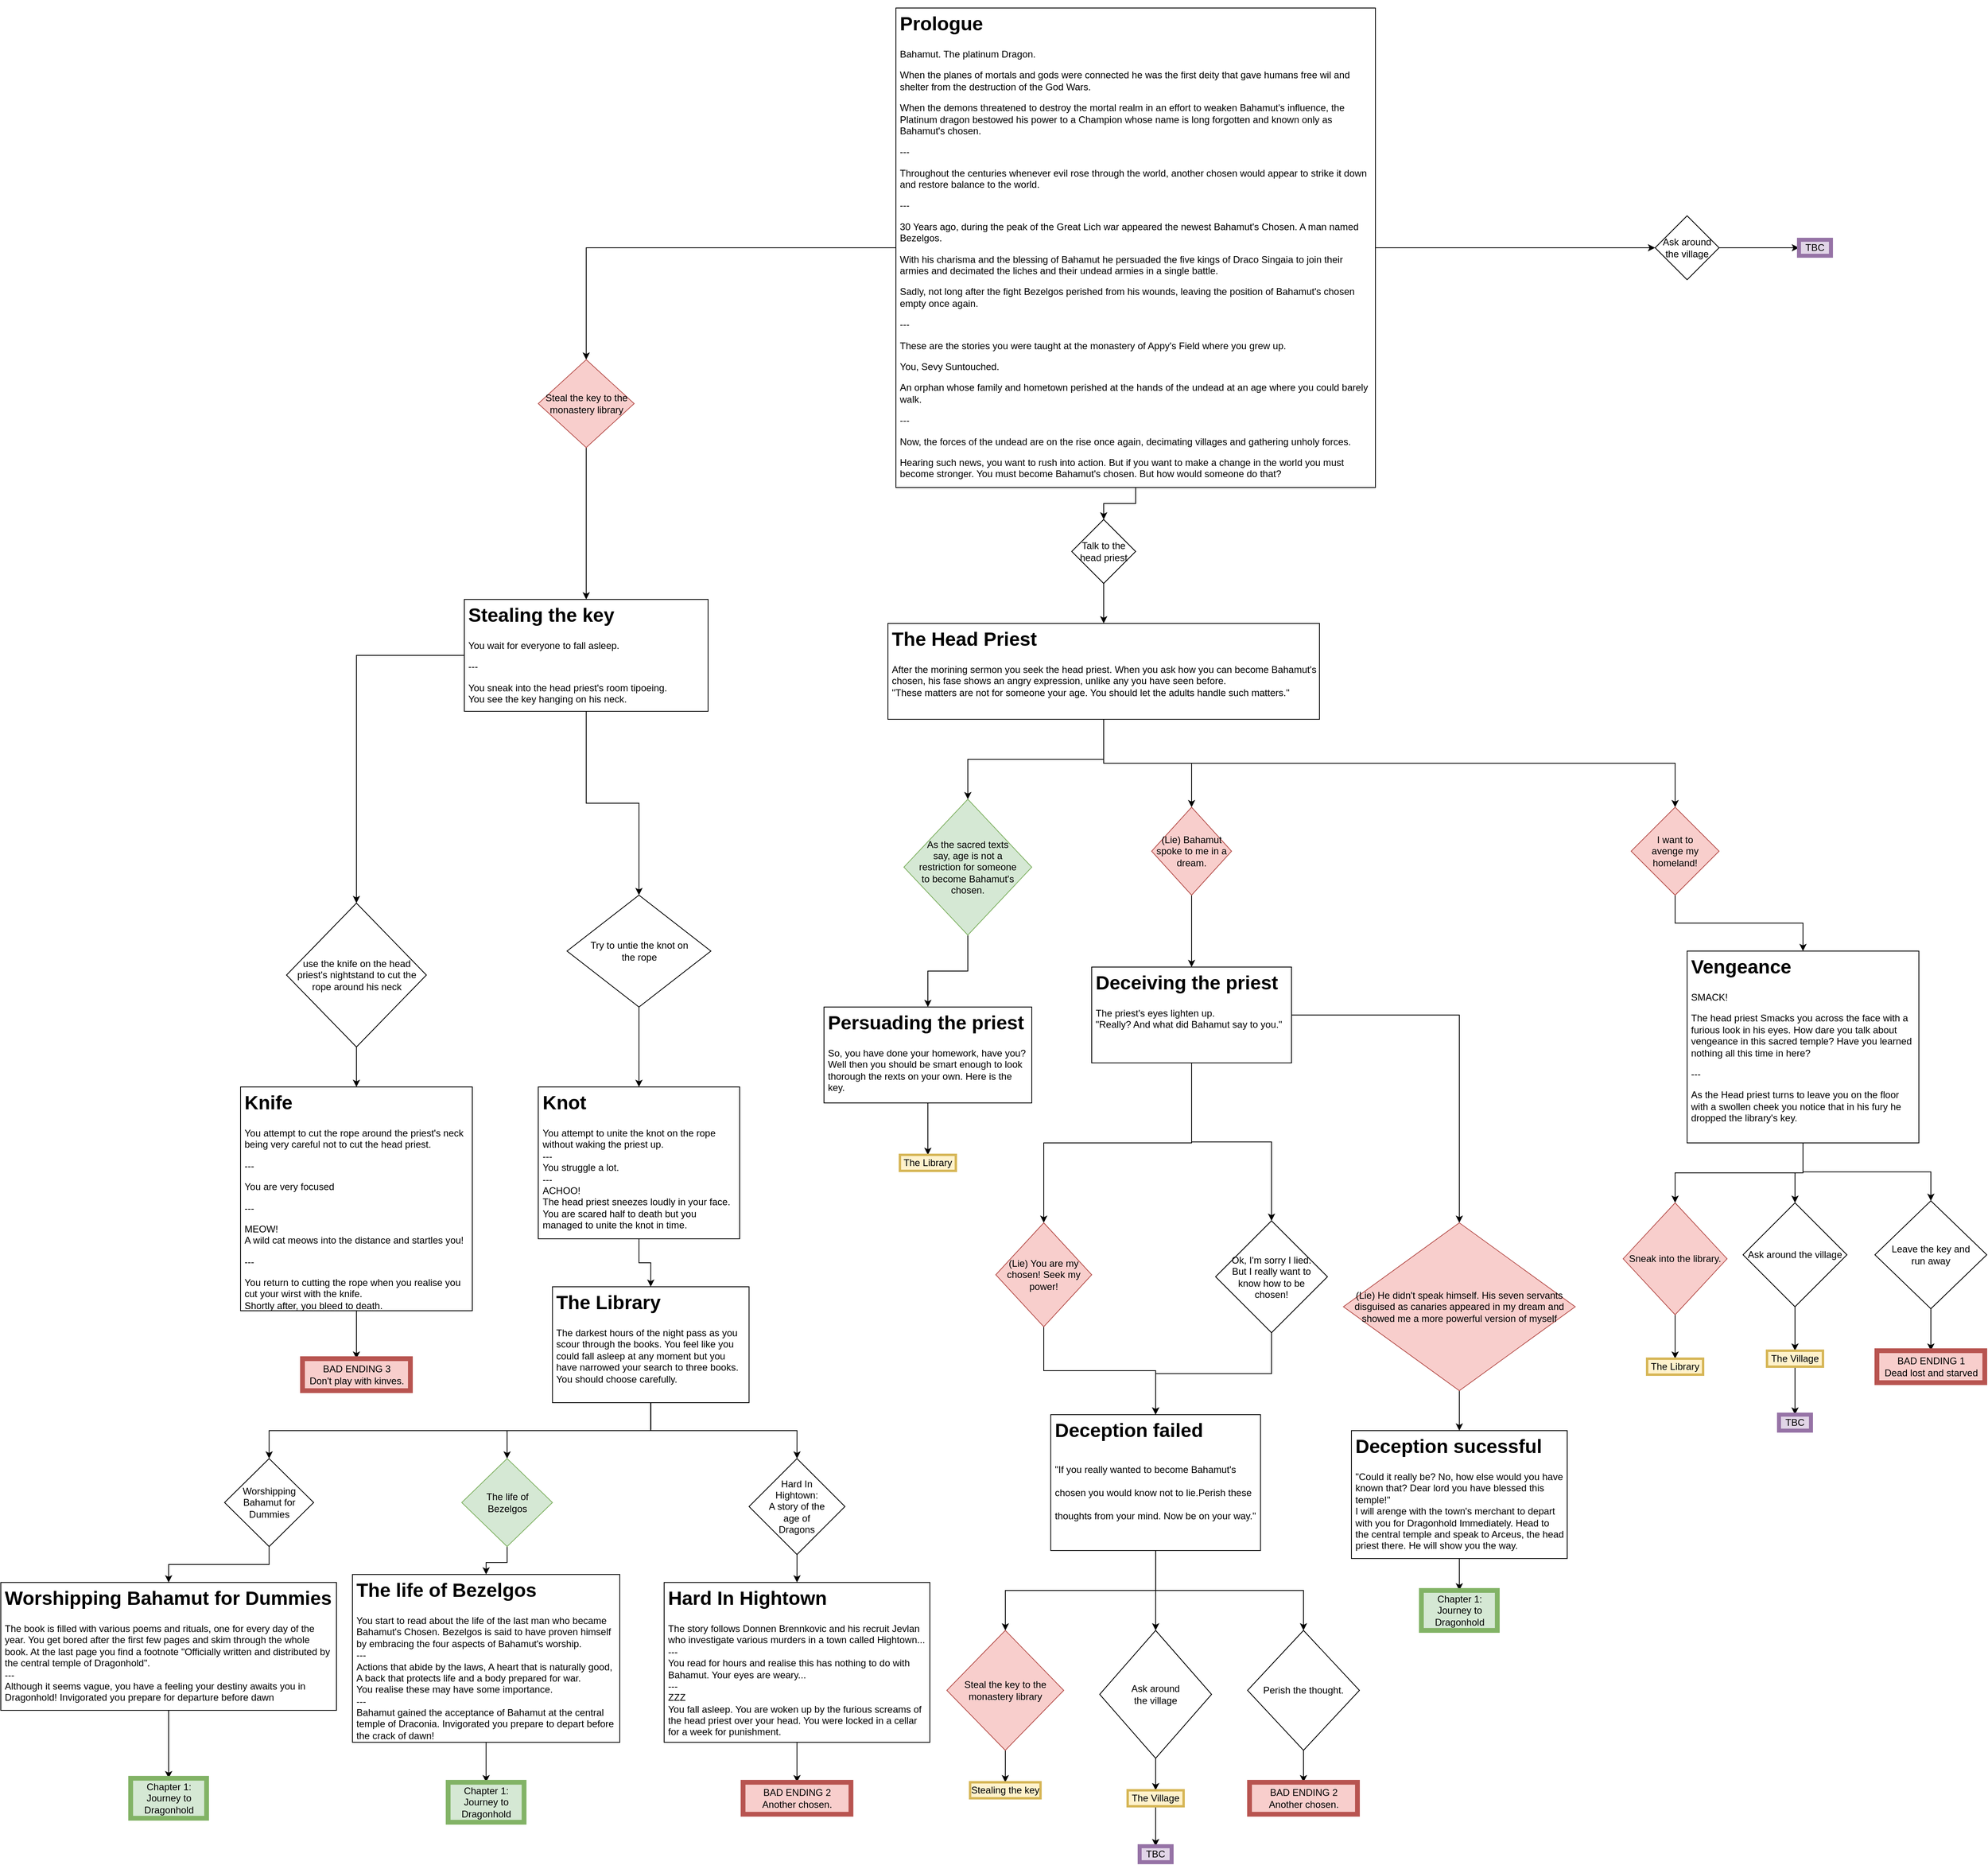 <mxfile version="13.10.0" type="device"><diagram id="CCdPkwgrpcnY7RViq2io" name="Page-1"><mxGraphModel dx="3122" dy="802" grid="1" gridSize="10" guides="1" tooltips="1" connect="1" arrows="1" fold="1" page="1" pageScale="1" pageWidth="850" pageHeight="1100" math="0" shadow="0"><root><mxCell id="0"/><mxCell id="1" parent="0"/><mxCell id="814GJW47qgLknbpzCBV7-6" style="edgeStyle=orthogonalEdgeStyle;rounded=0;orthogonalLoop=1;jettySize=auto;html=1;entryX=0.5;entryY=0;entryDx=0;entryDy=0;" edge="1" parent="1" source="814GJW47qgLknbpzCBV7-1" target="814GJW47qgLknbpzCBV7-3"><mxGeometry relative="1" as="geometry"/></mxCell><mxCell id="814GJW47qgLknbpzCBV7-20" style="edgeStyle=orthogonalEdgeStyle;rounded=0;orthogonalLoop=1;jettySize=auto;html=1;entryX=0.5;entryY=0;entryDx=0;entryDy=0;" edge="1" parent="1" source="814GJW47qgLknbpzCBV7-1" target="814GJW47qgLknbpzCBV7-4"><mxGeometry relative="1" as="geometry"/></mxCell><mxCell id="814GJW47qgLknbpzCBV7-37" style="edgeStyle=orthogonalEdgeStyle;rounded=0;orthogonalLoop=1;jettySize=auto;html=1;entryX=0;entryY=0.5;entryDx=0;entryDy=0;" edge="1" parent="1" source="814GJW47qgLknbpzCBV7-1" target="814GJW47qgLknbpzCBV7-5"><mxGeometry relative="1" as="geometry"/></mxCell><mxCell id="814GJW47qgLknbpzCBV7-1" value="&lt;h1&gt;Prologue&lt;/h1&gt;&lt;p&gt;Bahamut. The platinum Dragon.&lt;/p&gt;&lt;p&gt;When the planes of mortals and gods were connected he was the first deity that gave humans free wil and shelter from the destruction of the God Wars.&lt;/p&gt;&lt;p&gt;When the demons threatened to destroy the mortal realm in an effort to weaken Bahamut's influence, the Platinum dragon bestowed his power to a Champion whose name is long forgotten and known only as Bahamut's chosen.&amp;nbsp;&lt;/p&gt;&lt;p&gt;---&lt;/p&gt;&lt;p&gt;Throughout the centuries whenever evil rose through the world, another chosen would appear to strike it down and restore balance to the world.&lt;br&gt;&lt;/p&gt;&lt;p&gt;---&lt;/p&gt;&lt;p&gt;30 Years ago, during the peak of the Great Lich war appeared the newest Bahamut's Chosen. A man named Bezelgos.&lt;/p&gt;&lt;p&gt;With his charisma and the blessing of Bahamut he persuaded the five kings of Draco Singaia to join their armies and decimated the liches and their undead armies in a single battle.&lt;/p&gt;&lt;p&gt;Sadly, not long after the fight Bezelgos perished from his wounds, leaving the position of Bahamut's chosen empty once again.&lt;/p&gt;&lt;p&gt;---&lt;/p&gt;&lt;p&gt;These are the stories you were taught at the monastery of Appy's Field where you grew up.&lt;/p&gt;&lt;p&gt;You, Sevy Suntouched.&lt;/p&gt;&lt;p&gt;An orphan whose family and hometown perished at the hands of the undead at an age where you could barely walk.&lt;/p&gt;&lt;p&gt;---&lt;/p&gt;&lt;p&gt;Now, the forces of the undead are on the rise once again, decimating villages and gathering unholy forces.&lt;/p&gt;&lt;p&gt;Hearing such news, you want to rush into action. But if you want to make a change in the world you must become stronger. You must become Bahamut's chosen. But how would someone do that?&lt;/p&gt;" style="text;html=1;spacing=5;spacingTop=-20;whiteSpace=wrap;overflow=hidden;rounded=0;strokeColor=#000000;" vertex="1" parent="1"><mxGeometry x="50" y="30" width="600" height="600" as="geometry"/></mxCell><mxCell id="814GJW47qgLknbpzCBV7-12" style="edgeStyle=orthogonalEdgeStyle;rounded=0;orthogonalLoop=1;jettySize=auto;html=1;entryX=0.5;entryY=0;entryDx=0;entryDy=0;" edge="1" parent="1" source="814GJW47qgLknbpzCBV7-2" target="814GJW47qgLknbpzCBV7-9"><mxGeometry relative="1" as="geometry"/></mxCell><mxCell id="814GJW47qgLknbpzCBV7-23" style="edgeStyle=orthogonalEdgeStyle;rounded=0;orthogonalLoop=1;jettySize=auto;html=1;exitX=0.5;exitY=1;exitDx=0;exitDy=0;entryX=0.5;entryY=0;entryDx=0;entryDy=0;" edge="1" parent="1" source="814GJW47qgLknbpzCBV7-2" target="814GJW47qgLknbpzCBV7-11"><mxGeometry relative="1" as="geometry"/></mxCell><mxCell id="814GJW47qgLknbpzCBV7-24" style="edgeStyle=orthogonalEdgeStyle;rounded=0;orthogonalLoop=1;jettySize=auto;html=1;exitX=0.5;exitY=1;exitDx=0;exitDy=0;" edge="1" parent="1" source="814GJW47qgLknbpzCBV7-2" target="814GJW47qgLknbpzCBV7-10"><mxGeometry relative="1" as="geometry"/></mxCell><mxCell id="814GJW47qgLknbpzCBV7-2" value="&lt;h1&gt;The Head Priest&lt;/h1&gt;&lt;p&gt;After the morining sermon you seek the head priest. When you ask how you can become Bahamut's chosen, his fase shows an angry expression, unlike any you have seen before.&lt;br&gt;&quot;These matters are not for someone your age. You should let the adults handle such matters.&quot;&lt;/p&gt;" style="text;html=1;fillColor=none;spacing=5;spacingTop=-20;whiteSpace=wrap;overflow=hidden;rounded=0;strokeColor=#000000;" vertex="1" parent="1"><mxGeometry x="40" y="800" width="540" height="120" as="geometry"/></mxCell><mxCell id="814GJW47qgLknbpzCBV7-7" style="edgeStyle=orthogonalEdgeStyle;rounded=0;orthogonalLoop=1;jettySize=auto;html=1;" edge="1" parent="1" source="814GJW47qgLknbpzCBV7-3" target="814GJW47qgLknbpzCBV7-2"><mxGeometry relative="1" as="geometry"/></mxCell><mxCell id="814GJW47qgLknbpzCBV7-3" value="Talk to the head priest" style="rhombus;whiteSpace=wrap;html=1;strokeColor=#000000;" vertex="1" parent="1"><mxGeometry x="270" y="670" width="80" height="80" as="geometry"/></mxCell><mxCell id="814GJW47qgLknbpzCBV7-47" style="edgeStyle=orthogonalEdgeStyle;rounded=0;orthogonalLoop=1;jettySize=auto;html=1;" edge="1" parent="1" source="814GJW47qgLknbpzCBV7-4" target="814GJW47qgLknbpzCBV7-46"><mxGeometry relative="1" as="geometry"/></mxCell><mxCell id="814GJW47qgLknbpzCBV7-4" value="Steal the key to the&lt;br&gt;monastery library" style="rhombus;whiteSpace=wrap;html=1;strokeColor=#b85450;fillColor=#f8cecc;" vertex="1" parent="1"><mxGeometry x="-397.5" y="470" width="120" height="110" as="geometry"/></mxCell><mxCell id="814GJW47qgLknbpzCBV7-109" style="edgeStyle=orthogonalEdgeStyle;rounded=0;orthogonalLoop=1;jettySize=auto;html=1;entryX=0;entryY=0.5;entryDx=0;entryDy=0;" edge="1" parent="1" source="814GJW47qgLknbpzCBV7-5" target="814GJW47qgLknbpzCBV7-108"><mxGeometry relative="1" as="geometry"/></mxCell><mxCell id="814GJW47qgLknbpzCBV7-5" value="Ask around the village" style="rhombus;whiteSpace=wrap;html=1;strokeColor=#000000;" vertex="1" parent="1"><mxGeometry x="1000" y="290" width="80" height="80" as="geometry"/></mxCell><mxCell id="814GJW47qgLknbpzCBV7-30" style="edgeStyle=orthogonalEdgeStyle;rounded=0;orthogonalLoop=1;jettySize=auto;html=1;entryX=0.5;entryY=0;entryDx=0;entryDy=0;" edge="1" parent="1" source="814GJW47qgLknbpzCBV7-8" target="814GJW47qgLknbpzCBV7-13"><mxGeometry relative="1" as="geometry"/></mxCell><mxCell id="814GJW47qgLknbpzCBV7-32" style="edgeStyle=orthogonalEdgeStyle;rounded=0;orthogonalLoop=1;jettySize=auto;html=1;exitX=0.5;exitY=1;exitDx=0;exitDy=0;entryX=0.5;entryY=0;entryDx=0;entryDy=0;" edge="1" parent="1" source="814GJW47qgLknbpzCBV7-8" target="814GJW47qgLknbpzCBV7-17"><mxGeometry relative="1" as="geometry"/></mxCell><mxCell id="814GJW47qgLknbpzCBV7-33" style="edgeStyle=orthogonalEdgeStyle;rounded=0;orthogonalLoop=1;jettySize=auto;html=1;entryX=0.5;entryY=0;entryDx=0;entryDy=0;" edge="1" parent="1" source="814GJW47qgLknbpzCBV7-8" target="814GJW47qgLknbpzCBV7-16"><mxGeometry relative="1" as="geometry"/></mxCell><mxCell id="814GJW47qgLknbpzCBV7-8" value="&lt;h1&gt;Deceiving the priest&lt;/h1&gt;&lt;p&gt;The priest's eyes lighten up.&lt;br&gt;&quot;Really? And what did Bahamut say to you.&quot;&lt;/p&gt;" style="text;html=1;fillColor=none;spacing=5;spacingTop=-20;whiteSpace=wrap;overflow=hidden;rounded=0;strokeColor=#000000;" vertex="1" parent="1"><mxGeometry x="295" y="1230" width="250" height="120" as="geometry"/></mxCell><mxCell id="814GJW47qgLknbpzCBV7-19" style="edgeStyle=orthogonalEdgeStyle;rounded=0;orthogonalLoop=1;jettySize=auto;html=1;" edge="1" parent="1" source="814GJW47qgLknbpzCBV7-9" target="814GJW47qgLknbpzCBV7-8"><mxGeometry relative="1" as="geometry"/></mxCell><mxCell id="814GJW47qgLknbpzCBV7-9" value="(Lie) Bahamut spoke to me in a dream." style="rhombus;whiteSpace=wrap;html=1;strokeColor=#b85450;fillColor=#f8cecc;" vertex="1" parent="1"><mxGeometry x="370" y="1030" width="100" height="110" as="geometry"/></mxCell><mxCell id="814GJW47qgLknbpzCBV7-26" style="edgeStyle=orthogonalEdgeStyle;rounded=0;orthogonalLoop=1;jettySize=auto;html=1;exitX=0.5;exitY=1;exitDx=0;exitDy=0;entryX=0.5;entryY=0;entryDx=0;entryDy=0;" edge="1" parent="1" source="814GJW47qgLknbpzCBV7-10" target="814GJW47qgLknbpzCBV7-25"><mxGeometry relative="1" as="geometry"/></mxCell><mxCell id="814GJW47qgLknbpzCBV7-10" value="I want to &lt;br&gt;avenge my homeland!" style="rhombus;whiteSpace=wrap;html=1;strokeColor=#b85450;fillColor=#f8cecc;" vertex="1" parent="1"><mxGeometry x="970" y="1030" width="110" height="110" as="geometry"/></mxCell><mxCell id="814GJW47qgLknbpzCBV7-22" style="edgeStyle=orthogonalEdgeStyle;rounded=0;orthogonalLoop=1;jettySize=auto;html=1;entryX=0.5;entryY=0;entryDx=0;entryDy=0;" edge="1" parent="1" source="814GJW47qgLknbpzCBV7-11" target="814GJW47qgLknbpzCBV7-21"><mxGeometry relative="1" as="geometry"/></mxCell><mxCell id="814GJW47qgLknbpzCBV7-11" value="As the sacred texts &lt;br&gt;say, age is not a &lt;br&gt;restriction for someone &lt;br&gt;to become Bahamut's&lt;br&gt;chosen." style="rhombus;whiteSpace=wrap;html=1;strokeColor=#82b366;fillColor=#d5e8d4;" vertex="1" parent="1"><mxGeometry x="60" y="1020" width="160" height="170" as="geometry"/></mxCell><mxCell id="814GJW47qgLknbpzCBV7-64" style="edgeStyle=orthogonalEdgeStyle;rounded=0;orthogonalLoop=1;jettySize=auto;html=1;entryX=0.5;entryY=0;entryDx=0;entryDy=0;" edge="1" parent="1" source="814GJW47qgLknbpzCBV7-13" target="814GJW47qgLknbpzCBV7-63"><mxGeometry relative="1" as="geometry"/></mxCell><mxCell id="814GJW47qgLknbpzCBV7-13" value="(Lie) You are my chosen! Seek my power!" style="rhombus;whiteSpace=wrap;html=1;strokeColor=#b85450;fillColor=#f8cecc;" vertex="1" parent="1"><mxGeometry x="175" y="1550" width="120" height="130" as="geometry"/></mxCell><mxCell id="814GJW47qgLknbpzCBV7-43" style="edgeStyle=orthogonalEdgeStyle;rounded=0;orthogonalLoop=1;jettySize=auto;html=1;entryX=0.5;entryY=0;entryDx=0;entryDy=0;" edge="1" parent="1" source="814GJW47qgLknbpzCBV7-16" target="814GJW47qgLknbpzCBV7-42"><mxGeometry relative="1" as="geometry"/></mxCell><mxCell id="814GJW47qgLknbpzCBV7-16" value="(Lie) He didn't speak himself. His seven servants disguised as canaries appeared in my dream and showed me a more powerful version of myself" style="rhombus;whiteSpace=wrap;html=1;strokeColor=#b85450;fillColor=#f8cecc;" vertex="1" parent="1"><mxGeometry x="610" y="1550" width="290" height="210" as="geometry"/></mxCell><mxCell id="814GJW47qgLknbpzCBV7-66" style="edgeStyle=orthogonalEdgeStyle;rounded=0;orthogonalLoop=1;jettySize=auto;html=1;entryX=0.5;entryY=0;entryDx=0;entryDy=0;" edge="1" parent="1" source="814GJW47qgLknbpzCBV7-17" target="814GJW47qgLknbpzCBV7-63"><mxGeometry relative="1" as="geometry"/></mxCell><mxCell id="814GJW47qgLknbpzCBV7-17" value="Ok, I'm sorry I lied.&lt;br&gt;But I really want to &lt;br&gt;know how to be&lt;br&gt;chosen!" style="rhombus;whiteSpace=wrap;html=1;" vertex="1" parent="1"><mxGeometry x="450" y="1547.5" width="140" height="140" as="geometry"/></mxCell><mxCell id="814GJW47qgLknbpzCBV7-62" style="edgeStyle=orthogonalEdgeStyle;rounded=0;orthogonalLoop=1;jettySize=auto;html=1;" edge="1" parent="1" source="814GJW47qgLknbpzCBV7-21" target="814GJW47qgLknbpzCBV7-61"><mxGeometry relative="1" as="geometry"/></mxCell><mxCell id="814GJW47qgLknbpzCBV7-21" value="&lt;h1&gt;Persuading the priest&lt;/h1&gt;&lt;p&gt;So, you have done your homework, have you? Well then you should be smart enough to look thorough the rexts on your own. Here is the key.&lt;/p&gt;" style="text;html=1;spacing=5;spacingTop=-20;whiteSpace=wrap;overflow=hidden;rounded=0;strokeColor=#000000;" vertex="1" parent="1"><mxGeometry x="-40" y="1280" width="260" height="120" as="geometry"/></mxCell><mxCell id="814GJW47qgLknbpzCBV7-34" style="edgeStyle=orthogonalEdgeStyle;rounded=0;orthogonalLoop=1;jettySize=auto;html=1;entryX=0.5;entryY=0;entryDx=0;entryDy=0;" edge="1" parent="1" source="814GJW47qgLknbpzCBV7-25" target="814GJW47qgLknbpzCBV7-27"><mxGeometry relative="1" as="geometry"/></mxCell><mxCell id="814GJW47qgLknbpzCBV7-35" style="edgeStyle=orthogonalEdgeStyle;rounded=0;orthogonalLoop=1;jettySize=auto;html=1;exitX=0.5;exitY=1;exitDx=0;exitDy=0;" edge="1" parent="1" source="814GJW47qgLknbpzCBV7-25" target="814GJW47qgLknbpzCBV7-28"><mxGeometry relative="1" as="geometry"/></mxCell><mxCell id="814GJW47qgLknbpzCBV7-36" style="edgeStyle=orthogonalEdgeStyle;rounded=0;orthogonalLoop=1;jettySize=auto;html=1;entryX=0.5;entryY=0;entryDx=0;entryDy=0;" edge="1" parent="1" source="814GJW47qgLknbpzCBV7-25" target="814GJW47qgLknbpzCBV7-29"><mxGeometry relative="1" as="geometry"/></mxCell><mxCell id="814GJW47qgLknbpzCBV7-25" value="&lt;h1&gt;Vengeance&lt;/h1&gt;&lt;p&gt;SMACK!&lt;/p&gt;&lt;p&gt;The head priest Smacks you across the face with a furious look in his eyes. How dare you talk about vengeance in this sacred temple? Have you learned nothing all this time in here?&lt;/p&gt;&lt;p&gt;---&lt;/p&gt;&lt;p&gt;As the Head priest turns to leave you on the floor with a swollen cheek you notice that in his fury he dropped the library's key.&lt;/p&gt;" style="text;html=1;fillColor=none;spacing=5;spacingTop=-20;whiteSpace=wrap;overflow=hidden;rounded=0;strokeColor=#000000;" vertex="1" parent="1"><mxGeometry x="1040" y="1210" width="290" height="240" as="geometry"/></mxCell><mxCell id="814GJW47qgLknbpzCBV7-68" style="edgeStyle=orthogonalEdgeStyle;rounded=0;orthogonalLoop=1;jettySize=auto;html=1;entryX=0.5;entryY=0;entryDx=0;entryDy=0;" edge="1" parent="1" source="814GJW47qgLknbpzCBV7-27" target="814GJW47qgLknbpzCBV7-67"><mxGeometry relative="1" as="geometry"/></mxCell><mxCell id="814GJW47qgLknbpzCBV7-27" value="Sneak into the library." style="rhombus;whiteSpace=wrap;html=1;strokeColor=#b85450;fillColor=#f8cecc;" vertex="1" parent="1"><mxGeometry x="960" y="1525" width="130" height="140" as="geometry"/></mxCell><mxCell id="814GJW47qgLknbpzCBV7-81" style="edgeStyle=orthogonalEdgeStyle;rounded=0;orthogonalLoop=1;jettySize=auto;html=1;entryX=0.5;entryY=0;entryDx=0;entryDy=0;" edge="1" parent="1" source="814GJW47qgLknbpzCBV7-28" target="814GJW47qgLknbpzCBV7-80"><mxGeometry relative="1" as="geometry"/></mxCell><mxCell id="814GJW47qgLknbpzCBV7-28" value="Ask around the village" style="rhombus;whiteSpace=wrap;html=1;strokeColor=#000000;" vertex="1" parent="1"><mxGeometry x="1110" y="1525" width="130" height="130" as="geometry"/></mxCell><mxCell id="814GJW47qgLknbpzCBV7-41" style="edgeStyle=orthogonalEdgeStyle;rounded=0;orthogonalLoop=1;jettySize=auto;html=1;entryX=0.5;entryY=0;entryDx=0;entryDy=0;" edge="1" parent="1" source="814GJW47qgLknbpzCBV7-29" target="814GJW47qgLknbpzCBV7-38"><mxGeometry relative="1" as="geometry"/></mxCell><mxCell id="814GJW47qgLknbpzCBV7-29" value="Leave the key and &lt;br&gt;run away" style="rhombus;whiteSpace=wrap;html=1;strokeColor=#000000;" vertex="1" parent="1"><mxGeometry x="1275" y="1522.5" width="140" height="135" as="geometry"/></mxCell><mxCell id="814GJW47qgLknbpzCBV7-38" value="BAD ENDING 1&lt;br&gt;Dead lost and starved" style="text;html=1;strokeColor=#b85450;fillColor=#f8cecc;align=center;verticalAlign=middle;whiteSpace=wrap;rounded=0;strokeWidth=6;" vertex="1" parent="1"><mxGeometry x="1277.5" y="1710" width="135" height="40" as="geometry"/></mxCell><mxCell id="814GJW47qgLknbpzCBV7-103" style="edgeStyle=orthogonalEdgeStyle;rounded=0;orthogonalLoop=1;jettySize=auto;html=1;" edge="1" parent="1" source="814GJW47qgLknbpzCBV7-42" target="814GJW47qgLknbpzCBV7-102"><mxGeometry relative="1" as="geometry"/></mxCell><mxCell id="814GJW47qgLknbpzCBV7-42" value="&lt;h1&gt;Deception sucessful&lt;/h1&gt;&lt;p&gt;&quot;Could it really be? No, how else would you have known that? Dear lord you have blessed this temple!&quot;&lt;br&gt;I will arenge with the town's merchant to depart with you for Dragonhold Immediately. Head to the central temple and speak to Arceus, the head priest there. He will show you the way.&lt;/p&gt;" style="text;html=1;spacing=5;spacingTop=-20;whiteSpace=wrap;overflow=hidden;rounded=0;strokeColor=#000000;" vertex="1" parent="1"><mxGeometry x="620" y="1810" width="270" height="160" as="geometry"/></mxCell><mxCell id="814GJW47qgLknbpzCBV7-50" style="edgeStyle=orthogonalEdgeStyle;rounded=0;orthogonalLoop=1;jettySize=auto;html=1;entryX=0.5;entryY=0;entryDx=0;entryDy=0;" edge="1" parent="1" source="814GJW47qgLknbpzCBV7-46" target="814GJW47qgLknbpzCBV7-48"><mxGeometry relative="1" as="geometry"/></mxCell><mxCell id="814GJW47qgLknbpzCBV7-52" style="edgeStyle=orthogonalEdgeStyle;rounded=0;orthogonalLoop=1;jettySize=auto;html=1;" edge="1" parent="1" source="814GJW47qgLknbpzCBV7-46" target="814GJW47qgLknbpzCBV7-51"><mxGeometry relative="1" as="geometry"/></mxCell><mxCell id="814GJW47qgLknbpzCBV7-46" value="&lt;h1&gt;Stealing the key&lt;/h1&gt;&lt;p&gt;You wait for everyone to fall asleep.&lt;/p&gt;&lt;p&gt;---&lt;/p&gt;&lt;p&gt;You sneak into the head priest's room tipoeing.&lt;br&gt;You see the key hanging on his neck.&lt;/p&gt;" style="text;html=1;fillColor=none;spacing=5;spacingTop=-20;whiteSpace=wrap;overflow=hidden;rounded=0;strokeColor=#000000;" vertex="1" parent="1"><mxGeometry x="-490" y="770" width="305" height="140" as="geometry"/></mxCell><mxCell id="814GJW47qgLknbpzCBV7-54" style="edgeStyle=orthogonalEdgeStyle;rounded=0;orthogonalLoop=1;jettySize=auto;html=1;entryX=0.5;entryY=0;entryDx=0;entryDy=0;" edge="1" parent="1" source="814GJW47qgLknbpzCBV7-48" target="814GJW47qgLknbpzCBV7-53"><mxGeometry relative="1" as="geometry"/></mxCell><mxCell id="814GJW47qgLknbpzCBV7-48" value="use the knife on the head priest's nightstand to cut the rope around his neck" style="rhombus;whiteSpace=wrap;html=1;strokeWidth=1;" vertex="1" parent="1"><mxGeometry x="-712.5" y="1150" width="175" height="180" as="geometry"/></mxCell><mxCell id="814GJW47qgLknbpzCBV7-58" style="edgeStyle=orthogonalEdgeStyle;rounded=0;orthogonalLoop=1;jettySize=auto;html=1;entryX=0.5;entryY=0;entryDx=0;entryDy=0;" edge="1" parent="1" source="814GJW47qgLknbpzCBV7-51" target="814GJW47qgLknbpzCBV7-57"><mxGeometry relative="1" as="geometry"/></mxCell><mxCell id="814GJW47qgLknbpzCBV7-51" value="Try to untie the knot on &lt;br&gt;the rope" style="rhombus;whiteSpace=wrap;html=1;strokeColor=#000000;strokeWidth=1;" vertex="1" parent="1"><mxGeometry x="-361.5" y="1140" width="180" height="140" as="geometry"/></mxCell><mxCell id="814GJW47qgLknbpzCBV7-56" style="edgeStyle=orthogonalEdgeStyle;rounded=0;orthogonalLoop=1;jettySize=auto;html=1;entryX=0.5;entryY=0;entryDx=0;entryDy=0;" edge="1" parent="1" source="814GJW47qgLknbpzCBV7-53" target="814GJW47qgLknbpzCBV7-76"><mxGeometry relative="1" as="geometry"><mxPoint x="-625" y="1710" as="targetPoint"/></mxGeometry></mxCell><mxCell id="814GJW47qgLknbpzCBV7-53" value="&lt;h1&gt;Knife&lt;/h1&gt;&lt;p&gt;You attempt to cut the rope around the priest's neck being very careful not to cut the head priest.&lt;/p&gt;&lt;p&gt;---&lt;/p&gt;&lt;p&gt;You are very focused&lt;/p&gt;&lt;p&gt;---&lt;/p&gt;&lt;p&gt;MEOW!&lt;br&gt;A wild cat meows into the distance and startles you!&lt;/p&gt;&lt;p&gt;---&lt;/p&gt;&lt;p&gt;You return to cutting the rope when you realise you cut your wirst with the knife.&lt;br&gt;Shortly after, you bleed to death.&lt;/p&gt;" style="text;html=1;fillColor=none;spacing=5;spacingTop=-20;whiteSpace=wrap;overflow=hidden;rounded=0;strokeColor=#000000;" vertex="1" parent="1"><mxGeometry x="-770" y="1380" width="290" height="280" as="geometry"/></mxCell><mxCell id="814GJW47qgLknbpzCBV7-60" style="edgeStyle=orthogonalEdgeStyle;rounded=0;orthogonalLoop=1;jettySize=auto;html=1;entryX=0.5;entryY=0;entryDx=0;entryDy=0;" edge="1" parent="1" source="814GJW47qgLknbpzCBV7-57" target="814GJW47qgLknbpzCBV7-84"><mxGeometry relative="1" as="geometry"><mxPoint x="-271.5" y="1630" as="targetPoint"/></mxGeometry></mxCell><mxCell id="814GJW47qgLknbpzCBV7-57" value="&lt;h1&gt;Knot&lt;/h1&gt;&lt;p&gt;You attempt to unite the knot on the rope without waking the priest up.&lt;br&gt;---&lt;br&gt;You struggle a lot.&lt;br&gt;---&lt;br&gt;ACHOO!&lt;br&gt;The head priest sneezes loudly in your face.&lt;br&gt;You are scared half to death but you managed to unite the knot in time.&lt;/p&gt;" style="text;html=1;fillColor=none;spacing=5;spacingTop=-20;whiteSpace=wrap;overflow=hidden;rounded=0;strokeColor=#000000;" vertex="1" parent="1"><mxGeometry x="-397.5" y="1380" width="252" height="190" as="geometry"/></mxCell><mxCell id="814GJW47qgLknbpzCBV7-61" value="The Library" style="text;html=1;strokeColor=#d6b656;fillColor=#fff2cc;align=center;verticalAlign=middle;whiteSpace=wrap;rounded=0;strokeWidth=3;" vertex="1" parent="1"><mxGeometry x="55" y="1465" width="70" height="20" as="geometry"/></mxCell><mxCell id="814GJW47qgLknbpzCBV7-72" style="edgeStyle=orthogonalEdgeStyle;rounded=0;orthogonalLoop=1;jettySize=auto;html=1;" edge="1" parent="1" source="814GJW47qgLknbpzCBV7-63" target="814GJW47qgLknbpzCBV7-71"><mxGeometry relative="1" as="geometry"/></mxCell><mxCell id="814GJW47qgLknbpzCBV7-73" style="edgeStyle=orthogonalEdgeStyle;rounded=0;orthogonalLoop=1;jettySize=auto;html=1;" edge="1" parent="1" source="814GJW47qgLknbpzCBV7-63" target="814GJW47qgLknbpzCBV7-70"><mxGeometry relative="1" as="geometry"/></mxCell><mxCell id="814GJW47qgLknbpzCBV7-74" style="edgeStyle=orthogonalEdgeStyle;rounded=0;orthogonalLoop=1;jettySize=auto;html=1;" edge="1" parent="1" source="814GJW47qgLknbpzCBV7-63" target="814GJW47qgLknbpzCBV7-69"><mxGeometry relative="1" as="geometry"/></mxCell><mxCell id="814GJW47qgLknbpzCBV7-63" value="&lt;h1&gt;&lt;span&gt;Deception failed&lt;/span&gt;&lt;/h1&gt;&lt;h1&gt;&lt;span style=&quot;font-size: 12px ; font-weight: normal&quot;&gt;&quot;If you really wanted to become Bahamut's chosen you would know not to lie.Perish these thoughts from your mind. Now be on your way.&quot;&lt;/span&gt;&lt;br&gt;&lt;/h1&gt;" style="text;html=1;spacing=5;spacingTop=-20;whiteSpace=wrap;overflow=hidden;rounded=0;strokeColor=#000000;" vertex="1" parent="1"><mxGeometry x="243.75" y="1790" width="262.5" height="170" as="geometry"/></mxCell><mxCell id="814GJW47qgLknbpzCBV7-67" value="The Library" style="text;html=1;strokeColor=#d6b656;fillColor=#fff2cc;align=center;verticalAlign=middle;whiteSpace=wrap;rounded=0;strokeWidth=3;" vertex="1" parent="1"><mxGeometry x="990" y="1720" width="70" height="20" as="geometry"/></mxCell><mxCell id="814GJW47qgLknbpzCBV7-79" style="edgeStyle=orthogonalEdgeStyle;rounded=0;orthogonalLoop=1;jettySize=auto;html=1;entryX=0.5;entryY=0;entryDx=0;entryDy=0;" edge="1" parent="1" source="814GJW47qgLknbpzCBV7-69" target="814GJW47qgLknbpzCBV7-78"><mxGeometry relative="1" as="geometry"/></mxCell><mxCell id="814GJW47qgLknbpzCBV7-69" value="Steal the key to the monastery library" style="rhombus;whiteSpace=wrap;html=1;strokeColor=#b85450;strokeWidth=1;fillColor=#f8cecc;" vertex="1" parent="1"><mxGeometry x="113.75" y="2060" width="146.25" height="150" as="geometry"/></mxCell><mxCell id="814GJW47qgLknbpzCBV7-83" style="edgeStyle=orthogonalEdgeStyle;rounded=0;orthogonalLoop=1;jettySize=auto;html=1;entryX=0.5;entryY=0;entryDx=0;entryDy=0;" edge="1" parent="1" source="814GJW47qgLknbpzCBV7-70" target="814GJW47qgLknbpzCBV7-82"><mxGeometry relative="1" as="geometry"/></mxCell><mxCell id="814GJW47qgLknbpzCBV7-70" value="Ask around &lt;br&gt;the village" style="rhombus;whiteSpace=wrap;html=1;strokeColor=#000000;strokeWidth=1;" vertex="1" parent="1"><mxGeometry x="305" y="2060" width="140" height="160" as="geometry"/></mxCell><mxCell id="814GJW47qgLknbpzCBV7-77" style="edgeStyle=orthogonalEdgeStyle;rounded=0;orthogonalLoop=1;jettySize=auto;html=1;entryX=0.5;entryY=0;entryDx=0;entryDy=0;" edge="1" parent="1" source="814GJW47qgLknbpzCBV7-71" target="814GJW47qgLknbpzCBV7-75"><mxGeometry relative="1" as="geometry"/></mxCell><mxCell id="814GJW47qgLknbpzCBV7-71" value="Perish the thought." style="rhombus;whiteSpace=wrap;html=1;strokeColor=#000000;strokeWidth=1;" vertex="1" parent="1"><mxGeometry x="490" y="2060" width="140" height="150" as="geometry"/></mxCell><mxCell id="814GJW47qgLknbpzCBV7-75" value="BAD ENDING 2&lt;br&gt;Another chosen." style="text;html=1;strokeColor=#b85450;fillColor=#f8cecc;align=center;verticalAlign=middle;whiteSpace=wrap;rounded=0;strokeWidth=6;" vertex="1" parent="1"><mxGeometry x="492.5" y="2250" width="135" height="40" as="geometry"/></mxCell><mxCell id="814GJW47qgLknbpzCBV7-76" value="BAD ENDING 3&lt;br&gt;Don't play with kinves." style="text;html=1;strokeColor=#b85450;fillColor=#f8cecc;align=center;verticalAlign=middle;whiteSpace=wrap;rounded=0;strokeWidth=6;" vertex="1" parent="1"><mxGeometry x="-692.5" y="1720" width="135" height="40" as="geometry"/></mxCell><mxCell id="814GJW47qgLknbpzCBV7-78" value="Stealing the key" style="text;html=1;strokeColor=#d6b656;fillColor=#fff2cc;align=center;verticalAlign=middle;whiteSpace=wrap;rounded=0;strokeWidth=3;" vertex="1" parent="1"><mxGeometry x="142.82" y="2250" width="88.12" height="20" as="geometry"/></mxCell><mxCell id="814GJW47qgLknbpzCBV7-111" style="edgeStyle=orthogonalEdgeStyle;rounded=0;orthogonalLoop=1;jettySize=auto;html=1;exitX=0.5;exitY=1;exitDx=0;exitDy=0;" edge="1" parent="1" source="814GJW47qgLknbpzCBV7-80" target="814GJW47qgLknbpzCBV7-110"><mxGeometry relative="1" as="geometry"/></mxCell><mxCell id="814GJW47qgLknbpzCBV7-80" value="The Village" style="text;html=1;strokeColor=#d6b656;fillColor=#fff2cc;align=center;verticalAlign=middle;whiteSpace=wrap;rounded=0;strokeWidth=3;" vertex="1" parent="1"><mxGeometry x="1140" y="1710" width="70" height="20" as="geometry"/></mxCell><mxCell id="814GJW47qgLknbpzCBV7-113" style="edgeStyle=orthogonalEdgeStyle;rounded=0;orthogonalLoop=1;jettySize=auto;html=1;entryX=0.5;entryY=0;entryDx=0;entryDy=0;" edge="1" parent="1" source="814GJW47qgLknbpzCBV7-82" target="814GJW47qgLknbpzCBV7-112"><mxGeometry relative="1" as="geometry"/></mxCell><mxCell id="814GJW47qgLknbpzCBV7-82" value="The Village" style="text;html=1;strokeColor=#d6b656;fillColor=#fff2cc;align=center;verticalAlign=middle;whiteSpace=wrap;rounded=0;strokeWidth=3;" vertex="1" parent="1"><mxGeometry x="340" y="2260" width="70" height="20" as="geometry"/></mxCell><mxCell id="814GJW47qgLknbpzCBV7-89" style="edgeStyle=orthogonalEdgeStyle;rounded=0;orthogonalLoop=1;jettySize=auto;html=1;exitX=0.5;exitY=1;exitDx=0;exitDy=0;" edge="1" parent="1" source="814GJW47qgLknbpzCBV7-84" target="814GJW47qgLknbpzCBV7-87"><mxGeometry relative="1" as="geometry"/></mxCell><mxCell id="814GJW47qgLknbpzCBV7-90" style="edgeStyle=orthogonalEdgeStyle;rounded=0;orthogonalLoop=1;jettySize=auto;html=1;entryX=0.5;entryY=0;entryDx=0;entryDy=0;" edge="1" parent="1" source="814GJW47qgLknbpzCBV7-84" target="814GJW47qgLknbpzCBV7-86"><mxGeometry relative="1" as="geometry"/></mxCell><mxCell id="814GJW47qgLknbpzCBV7-91" style="edgeStyle=orthogonalEdgeStyle;rounded=0;orthogonalLoop=1;jettySize=auto;html=1;entryX=0.5;entryY=0;entryDx=0;entryDy=0;" edge="1" parent="1" source="814GJW47qgLknbpzCBV7-84" target="814GJW47qgLknbpzCBV7-88"><mxGeometry relative="1" as="geometry"/></mxCell><mxCell id="814GJW47qgLknbpzCBV7-84" value="&lt;h1&gt;The Library&lt;/h1&gt;&lt;p&gt;The darkest hours of the night pass as you scour through the books. You feel like you could fall asleep at any moment but you have narrowed your search to three books.&lt;br&gt;You should choose carefully.&lt;/p&gt;" style="text;html=1;fillColor=none;spacing=5;spacingTop=-20;whiteSpace=wrap;overflow=hidden;rounded=0;strokeColor=#000000;" vertex="1" parent="1"><mxGeometry x="-379.75" y="1630" width="246" height="145" as="geometry"/></mxCell><mxCell id="814GJW47qgLknbpzCBV7-97" style="edgeStyle=orthogonalEdgeStyle;rounded=0;orthogonalLoop=1;jettySize=auto;html=1;entryX=0.5;entryY=0;entryDx=0;entryDy=0;" edge="1" parent="1" source="814GJW47qgLknbpzCBV7-86" target="814GJW47qgLknbpzCBV7-96"><mxGeometry relative="1" as="geometry"/></mxCell><mxCell id="814GJW47qgLknbpzCBV7-86" value="The life of&lt;br&gt;Bezelgos" style="rhombus;whiteSpace=wrap;html=1;strokeColor=#82b366;strokeWidth=1;fillColor=#d5e8d4;" vertex="1" parent="1"><mxGeometry x="-493.25" y="1845" width="113.5" height="110" as="geometry"/></mxCell><mxCell id="814GJW47qgLknbpzCBV7-106" style="edgeStyle=orthogonalEdgeStyle;rounded=0;orthogonalLoop=1;jettySize=auto;html=1;" edge="1" parent="1" source="814GJW47qgLknbpzCBV7-87" target="814GJW47qgLknbpzCBV7-100"><mxGeometry relative="1" as="geometry"/></mxCell><mxCell id="814GJW47qgLknbpzCBV7-87" value="Worshipping Bahamut for Dummies" style="rhombus;whiteSpace=wrap;html=1;strokeColor=#000000;strokeWidth=1;" vertex="1" parent="1"><mxGeometry x="-790" y="1845" width="111.5" height="110" as="geometry"/></mxCell><mxCell id="814GJW47qgLknbpzCBV7-93" style="edgeStyle=orthogonalEdgeStyle;rounded=0;orthogonalLoop=1;jettySize=auto;html=1;entryX=0.5;entryY=0;entryDx=0;entryDy=0;" edge="1" parent="1" source="814GJW47qgLknbpzCBV7-88" target="814GJW47qgLknbpzCBV7-92"><mxGeometry relative="1" as="geometry"/></mxCell><mxCell id="814GJW47qgLknbpzCBV7-88" value="Hard In &lt;br&gt;Hightown:&lt;br&gt;A story of the &lt;br&gt;age of &lt;br&gt;Dragons" style="rhombus;whiteSpace=wrap;html=1;strokeColor=#000000;strokeWidth=1;" vertex="1" parent="1"><mxGeometry x="-133.75" y="1845" width="120" height="120" as="geometry"/></mxCell><mxCell id="814GJW47qgLknbpzCBV7-95" style="edgeStyle=orthogonalEdgeStyle;rounded=0;orthogonalLoop=1;jettySize=auto;html=1;entryX=0.5;entryY=0;entryDx=0;entryDy=0;" edge="1" parent="1" source="814GJW47qgLknbpzCBV7-92" target="814GJW47qgLknbpzCBV7-94"><mxGeometry relative="1" as="geometry"/></mxCell><mxCell id="814GJW47qgLknbpzCBV7-92" value="&lt;h1&gt;Hard In Hightown&lt;/h1&gt;&lt;p&gt;The story follows Donnen Brennkovic and his recruit Jevlan who investigate various murders in a town called Hightown...&lt;br&gt;&lt;span&gt;---&lt;br&gt;You read for hours and realise this has nothing to do with Bahamut. Your eyes are weary...&lt;br&gt;&lt;/span&gt;&lt;span&gt;---&lt;br&gt;&lt;/span&gt;&lt;span&gt;ZZZ&lt;br&gt;&lt;/span&gt;&lt;span&gt;You fall asleep. You are woken up by the furious screams of the head priest over your head. You were locked in a cellar for a week for punishment.&lt;/span&gt;&lt;/p&gt;" style="text;html=1;fillColor=none;spacing=5;spacingTop=-20;whiteSpace=wrap;overflow=hidden;rounded=0;strokeColor=#000000;" vertex="1" parent="1"><mxGeometry x="-240" y="2000" width="332.5" height="200" as="geometry"/></mxCell><mxCell id="814GJW47qgLknbpzCBV7-94" value="BAD ENDING 2&lt;br&gt;Another chosen." style="text;html=1;strokeColor=#b85450;fillColor=#f8cecc;align=center;verticalAlign=middle;whiteSpace=wrap;rounded=0;strokeWidth=6;" vertex="1" parent="1"><mxGeometry x="-141.25" y="2250" width="135" height="40" as="geometry"/></mxCell><mxCell id="814GJW47qgLknbpzCBV7-99" style="edgeStyle=orthogonalEdgeStyle;rounded=0;orthogonalLoop=1;jettySize=auto;html=1;entryX=0.5;entryY=0;entryDx=0;entryDy=0;" edge="1" parent="1" source="814GJW47qgLknbpzCBV7-96" target="814GJW47qgLknbpzCBV7-98"><mxGeometry relative="1" as="geometry"/></mxCell><mxCell id="814GJW47qgLknbpzCBV7-96" value="&lt;h1&gt;The life of Bezelgos&lt;/h1&gt;&lt;p&gt;You start to read about the life of the last man who became Bahamut's Chosen. Bezelgos is said to have proven himself by embracing the four aspects of Bahamut's worship.&lt;br&gt;---&lt;br&gt;Actions that abide by the laws, A heart that is naturally good, A back that protects life and a body prepared for war.&lt;br&gt;You realise these may have some importance.&lt;br&gt;---&lt;br&gt;Bahamut gained the acceptance of Bahamut at the central temple of Draconia. Invigorated you prepare to depart before the crack of dawn!&lt;/p&gt;" style="text;html=1;fillColor=none;spacing=5;spacingTop=-20;whiteSpace=wrap;overflow=hidden;rounded=0;strokeColor=#000000;" vertex="1" parent="1"><mxGeometry x="-630" y="1990" width="334.5" height="210" as="geometry"/></mxCell><mxCell id="814GJW47qgLknbpzCBV7-98" value="Chapter 1: Journey to Dragonhold" style="text;html=1;strokeColor=#82b366;fillColor=#d5e8d4;align=center;verticalAlign=middle;whiteSpace=wrap;rounded=0;strokeWidth=6;" vertex="1" parent="1"><mxGeometry x="-510.25" y="2250" width="95" height="50" as="geometry"/></mxCell><mxCell id="814GJW47qgLknbpzCBV7-105" style="edgeStyle=orthogonalEdgeStyle;rounded=0;orthogonalLoop=1;jettySize=auto;html=1;" edge="1" parent="1" source="814GJW47qgLknbpzCBV7-100" target="814GJW47qgLknbpzCBV7-104"><mxGeometry relative="1" as="geometry"/></mxCell><mxCell id="814GJW47qgLknbpzCBV7-100" value="&lt;h1&gt;Worshipping Bahamut for Dummies&lt;/h1&gt;&lt;p&gt;The book is filled with various poems and rituals, one for every day of the year. You get bored after the first few pages and skim through the whole book. At the last page you find a footnote &quot;Officially written and distributed by the central temple of Dragonhold&quot;.&lt;br&gt;---&lt;br&gt;Although it seems vague, you have a feeling your destiny awaits you in Dragonhold! Invigorated you prepare for departure before dawn&lt;/p&gt;" style="text;html=1;fillColor=none;spacing=5;spacingTop=-20;whiteSpace=wrap;overflow=hidden;rounded=0;strokeColor=#000000;" vertex="1" parent="1"><mxGeometry x="-1070" y="2000" width="420" height="160" as="geometry"/></mxCell><mxCell id="814GJW47qgLknbpzCBV7-102" value="Chapter 1: Journey to Dragonhold" style="text;html=1;strokeColor=#82b366;fillColor=#d5e8d4;align=center;verticalAlign=middle;whiteSpace=wrap;rounded=0;strokeWidth=6;" vertex="1" parent="1"><mxGeometry x="707.5" y="2010" width="95" height="50" as="geometry"/></mxCell><mxCell id="814GJW47qgLknbpzCBV7-104" value="Chapter 1: Journey to Dragonhold" style="text;html=1;strokeColor=#82b366;fillColor=#d5e8d4;align=center;verticalAlign=middle;whiteSpace=wrap;rounded=0;strokeWidth=6;" vertex="1" parent="1"><mxGeometry x="-907.5" y="2245" width="95" height="50" as="geometry"/></mxCell><mxCell id="814GJW47qgLknbpzCBV7-108" value="TBC" style="text;html=1;strokeColor=#9673a6;fillColor=#e1d5e7;align=center;verticalAlign=middle;whiteSpace=wrap;rounded=0;strokeWidth=5;" vertex="1" parent="1"><mxGeometry x="1180" y="320" width="40" height="20" as="geometry"/></mxCell><mxCell id="814GJW47qgLknbpzCBV7-110" value="TBC" style="text;html=1;strokeColor=#9673a6;fillColor=#e1d5e7;align=center;verticalAlign=middle;whiteSpace=wrap;rounded=0;strokeWidth=5;" vertex="1" parent="1"><mxGeometry x="1155" y="1790" width="40" height="20" as="geometry"/></mxCell><mxCell id="814GJW47qgLknbpzCBV7-112" value="TBC" style="text;html=1;strokeColor=#9673a6;fillColor=#e1d5e7;align=center;verticalAlign=middle;whiteSpace=wrap;rounded=0;strokeWidth=5;" vertex="1" parent="1"><mxGeometry x="355" y="2330" width="40" height="20" as="geometry"/></mxCell></root></mxGraphModel></diagram></mxfile>